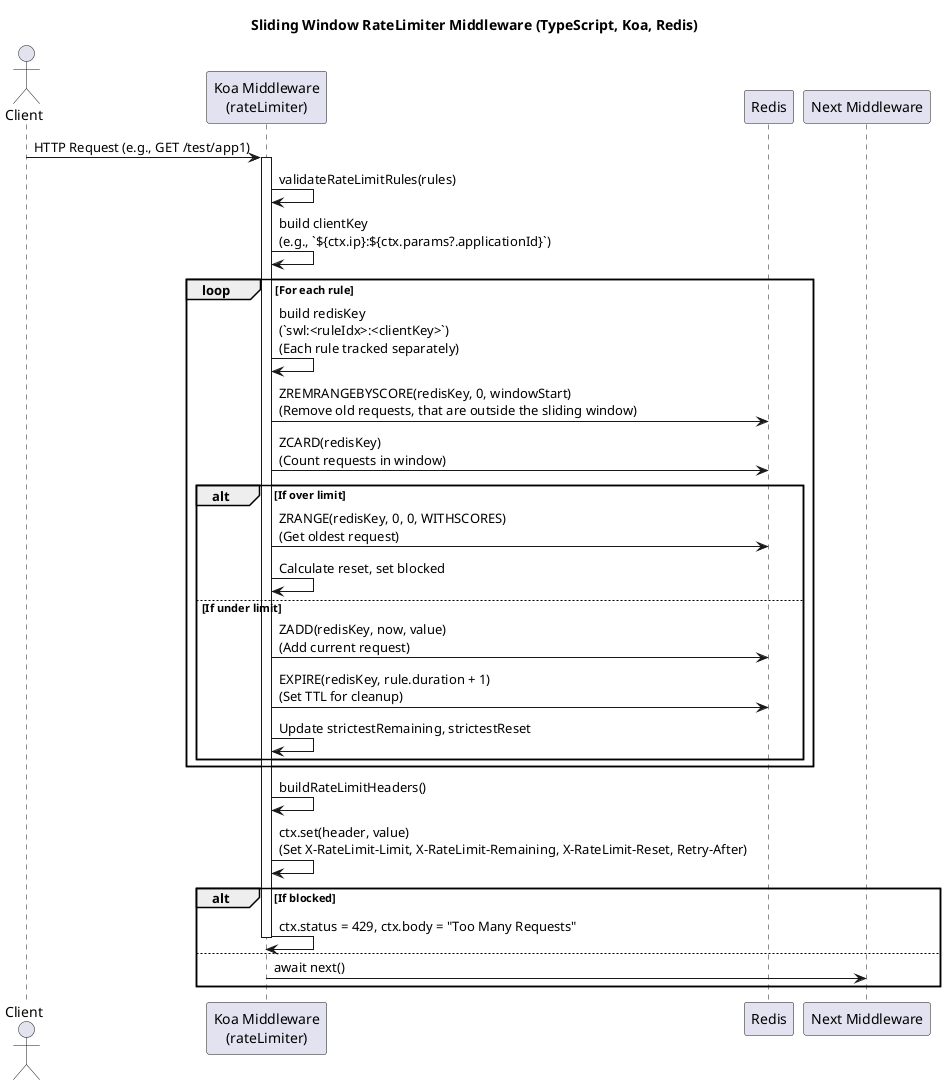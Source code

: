 ' filepath: c:\Users\csaba\emarsys\docs\rateLimiter.puml
@startuml
title Sliding Window RateLimiter Middleware (TypeScript, Koa, Redis)

' Legend:
' - clientKey: A unique identifier for the client, typically `${ctx.ip}:${ctx.params?.applicationId || 'unknown'}`
' - redisKey: The Redis key for a rule and client, constructed as `swl:<ruleIdx>:<clientKey>`
'   We build different redisKeys for each rule so each rule is tracked separately in Redis.
'   This allows multiple independent limits (e.g., per-minute and per-hour) for the same client.
' - ZREMRANGEBYSCORE: Removes old request timestamps outside the sliding window.
' - ZCARD: Counts the number of requests in the current window.
' - ZADD: Adds the current request timestamp to the sorted set.
' - ZRANGE: Gets the oldest request timestamp to calculate when the window resets.
' - EXPIRE: Sets a TTL on the Redis key to auto-cleanup unused keys.
' - Headers: X-RateLimit-Limit, X-RateLimit-Remaining, X-RateLimit-Reset, Retry-After

actor Client
participant "Koa Middleware\n(rateLimiter)" as Middleware
participant "Redis"
participant "Next Middleware" as Next

Client -> Middleware: HTTP Request (e.g., GET /test/app1)
activate Middleware

Middleware -> Middleware: validateRateLimitRules(rules)
Middleware -> Middleware: build clientKey\n(e.g., `${ctx.ip}:${ctx.params?.applicationId}`)

loop For each rule
    Middleware -> Middleware: build redisKey\n(`swl:<ruleIdx>:<clientKey>`)\n(Each rule tracked separately)
    Middleware -> Redis: ZREMRANGEBYSCORE(redisKey, 0, windowStart)\n(Remove old requests, that are outside the sliding window)
    Middleware -> Redis: ZCARD(redisKey)\n(Count requests in window)
    alt If over limit
        Middleware -> Redis: ZRANGE(redisKey, 0, 0, WITHSCORES)\n(Get oldest request)
        Middleware -> Middleware: Calculate reset, set blocked
    else If under limit
        Middleware -> Redis: ZADD(redisKey, now, value)\n(Add current request)
        Middleware -> Redis: EXPIRE(redisKey, rule.duration + 1)\n(Set TTL for cleanup)
        Middleware -> Middleware: Update strictestRemaining, strictestReset
    end
end

Middleware -> Middleware: buildRateLimitHeaders()
Middleware -> Middleware: ctx.set(header, value)\n(Set X-RateLimit-Limit, X-RateLimit-Remaining, X-RateLimit-Reset, Retry-After)

alt If blocked
    Middleware -> Middleware: ctx.status = 429, ctx.body = "Too Many Requests"
    deactivate Middleware
else
    Middleware -> Next: await next()
    deactivate Middleware
end

@enduml